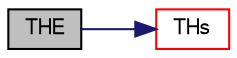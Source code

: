 digraph "THE"
{
  bgcolor="transparent";
  edge [fontname="FreeSans",fontsize="10",labelfontname="FreeSans",labelfontsize="10"];
  node [fontname="FreeSans",fontsize="10",shape=record];
  rankdir="LR";
  Node333 [label="THE",height=0.2,width=0.4,color="black", fillcolor="grey75", style="filled", fontcolor="black"];
  Node333 -> Node334 [color="midnightblue",fontsize="10",style="solid",fontname="FreeSans"];
  Node334 [label="THs",height=0.2,width=0.4,color="red",URL="$a30390.html#ae9980295e273a74b54abbc19b5c81b8f",tooltip="Temperature from sensible enthalpy given an initial T0. "];
}
